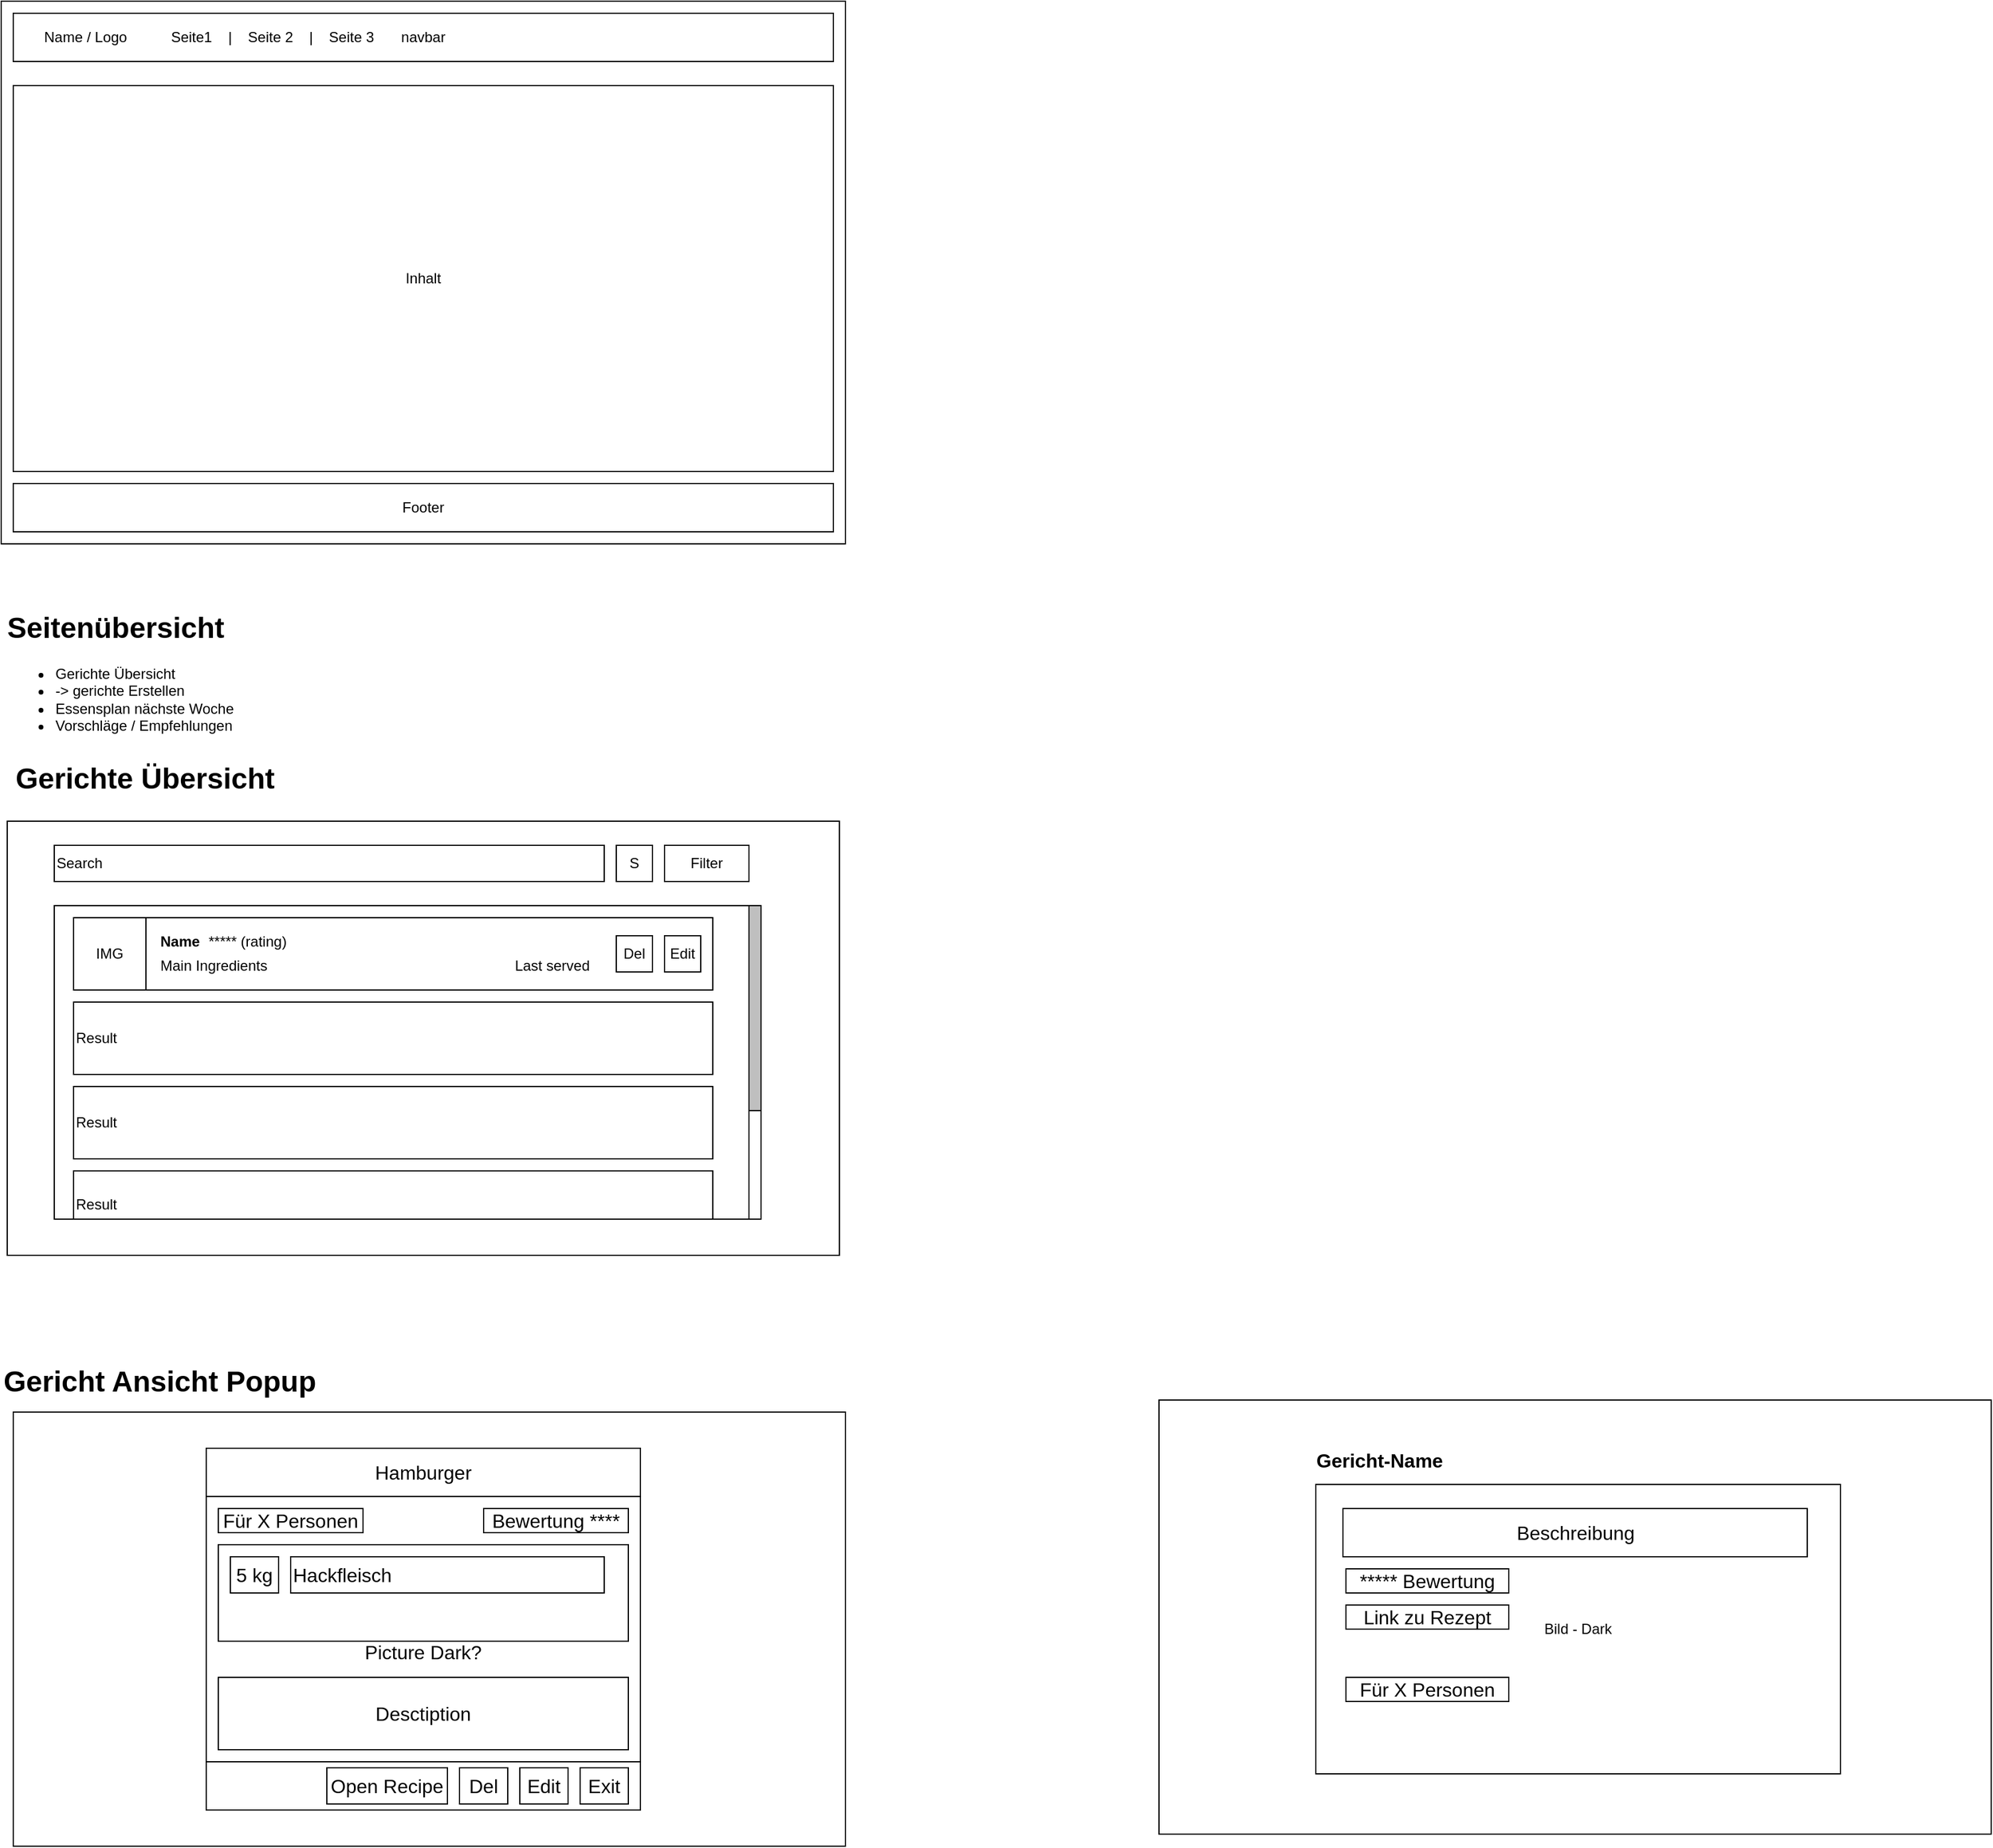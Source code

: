 <mxfile version="14.4.3" type="device"><diagram id="DhD5etSHtqq4pYEx-dr0" name="Seite-1"><mxGraphModel dx="1809" dy="828" grid="1" gridSize="10" guides="1" tooltips="1" connect="1" arrows="1" fold="1" page="1" pageScale="1" pageWidth="3300" pageHeight="4681" math="0" shadow="0"><root><mxCell id="0"/><mxCell id="1" parent="0"/><mxCell id="2" value="Seite" style="rounded=0;whiteSpace=wrap;html=1;" parent="1" vertex="1"><mxGeometry x="80" y="80" width="700" height="450" as="geometry"/></mxCell><mxCell id="3" value="navbar" style="rounded=0;whiteSpace=wrap;html=1;" parent="1" vertex="1"><mxGeometry x="90" y="90" width="680" height="40" as="geometry"/></mxCell><mxCell id="4" value="Footer" style="rounded=0;whiteSpace=wrap;html=1;" parent="1" vertex="1"><mxGeometry x="90" y="480" width="680" height="40" as="geometry"/></mxCell><mxCell id="5" value="Name / Logo" style="text;html=1;strokeColor=none;fillColor=none;align=center;verticalAlign=middle;whiteSpace=wrap;rounded=0;" parent="1" vertex="1"><mxGeometry x="110" y="100" width="80" height="20" as="geometry"/></mxCell><mxCell id="6" value="Seite1&amp;nbsp; &amp;nbsp; |&amp;nbsp; &amp;nbsp; Seite 2&amp;nbsp; &amp;nbsp; |&amp;nbsp; &amp;nbsp; Seite 3" style="text;html=1;strokeColor=none;fillColor=none;align=center;verticalAlign=middle;whiteSpace=wrap;rounded=0;" parent="1" vertex="1"><mxGeometry x="210" y="100" width="190" height="20" as="geometry"/></mxCell><mxCell id="7" value="Inhalt" style="rounded=0;whiteSpace=wrap;html=1;" parent="1" vertex="1"><mxGeometry x="90" y="150" width="680" height="320" as="geometry"/></mxCell><mxCell id="MJWSV-yRJue_ZSsIYD1P-8" value="&lt;h1&gt;Seitenübersicht&lt;/h1&gt;&lt;p&gt;&lt;/p&gt;&lt;ul&gt;&lt;li&gt;Gerichte Übersicht&amp;nbsp;&lt;/li&gt;&lt;li&gt;-&amp;gt; gerichte Erstellen&lt;/li&gt;&lt;li&gt;Essensplan nächste Woche&lt;/li&gt;&lt;li&gt;Vorschläge / Empfehlungen&lt;/li&gt;&lt;/ul&gt;&lt;p&gt;&lt;/p&gt;" style="text;html=1;strokeColor=none;fillColor=none;spacing=5;spacingTop=-20;whiteSpace=wrap;overflow=hidden;rounded=0;" parent="1" vertex="1"><mxGeometry x="80" y="580" width="330" height="120" as="geometry"/></mxCell><mxCell id="MJWSV-yRJue_ZSsIYD1P-9" value="" style="rounded=0;whiteSpace=wrap;html=1;" parent="1" vertex="1"><mxGeometry x="85" y="760" width="690" height="360" as="geometry"/></mxCell><mxCell id="MJWSV-yRJue_ZSsIYD1P-10" value="&lt;font style=&quot;font-size: 24px&quot;&gt;Gerichte Übersicht&lt;/font&gt;" style="text;html=1;strokeColor=none;fillColor=none;align=left;verticalAlign=middle;whiteSpace=wrap;rounded=0;fontStyle=1" parent="1" vertex="1"><mxGeometry x="90" y="710" width="410" height="30" as="geometry"/></mxCell><mxCell id="MJWSV-yRJue_ZSsIYD1P-12" value="Search" style="rounded=0;whiteSpace=wrap;html=1;align=left;" parent="1" vertex="1"><mxGeometry x="124" y="780" width="456" height="30" as="geometry"/></mxCell><mxCell id="MJWSV-yRJue_ZSsIYD1P-13" value="" style="rounded=0;whiteSpace=wrap;html=1;align=left;" parent="1" vertex="1"><mxGeometry x="124" y="830" width="576" height="260" as="geometry"/></mxCell><mxCell id="MJWSV-yRJue_ZSsIYD1P-14" value="Result" style="rounded=0;whiteSpace=wrap;html=1;align=left;" parent="1" vertex="1"><mxGeometry x="140" y="840" width="530" height="60" as="geometry"/></mxCell><mxCell id="MJWSV-yRJue_ZSsIYD1P-15" value="Result" style="rounded=0;whiteSpace=wrap;html=1;align=left;" parent="1" vertex="1"><mxGeometry x="140" y="910" width="530" height="60" as="geometry"/></mxCell><mxCell id="MJWSV-yRJue_ZSsIYD1P-16" value="Result" style="rounded=0;whiteSpace=wrap;html=1;align=left;" parent="1" vertex="1"><mxGeometry x="140" y="980" width="530" height="60" as="geometry"/></mxCell><mxCell id="MJWSV-yRJue_ZSsIYD1P-17" value="Edit" style="rounded=0;whiteSpace=wrap;html=1;align=center;" parent="1" vertex="1"><mxGeometry x="630" y="855" width="30" height="30" as="geometry"/></mxCell><mxCell id="MJWSV-yRJue_ZSsIYD1P-19" value="Name" style="text;html=1;strokeColor=none;fillColor=none;align=left;verticalAlign=middle;whiteSpace=wrap;rounded=0;fontStyle=1" parent="1" vertex="1"><mxGeometry x="210" y="850" width="40" height="20" as="geometry"/></mxCell><mxCell id="MJWSV-yRJue_ZSsIYD1P-20" value="&lt;span&gt;IMG&lt;/span&gt;" style="rounded=0;whiteSpace=wrap;html=1;align=center;" parent="1" vertex="1"><mxGeometry x="140" y="840" width="60" height="60" as="geometry"/></mxCell><mxCell id="MJWSV-yRJue_ZSsIYD1P-21" value="Del" style="rounded=0;whiteSpace=wrap;html=1;align=center;" parent="1" vertex="1"><mxGeometry x="590" y="855" width="30" height="30" as="geometry"/></mxCell><mxCell id="MJWSV-yRJue_ZSsIYD1P-22" value="***** (rating)" style="text;html=1;strokeColor=none;fillColor=none;align=left;verticalAlign=middle;whiteSpace=wrap;rounded=0;" parent="1" vertex="1"><mxGeometry x="250" y="850" width="70" height="20" as="geometry"/></mxCell><mxCell id="MJWSV-yRJue_ZSsIYD1P-23" value="Main Ingredients" style="text;html=1;strokeColor=none;fillColor=none;align=left;verticalAlign=middle;whiteSpace=wrap;rounded=0;fontStyle=0" parent="1" vertex="1"><mxGeometry x="210" y="870" width="110" height="20" as="geometry"/></mxCell><mxCell id="MJWSV-yRJue_ZSsIYD1P-24" value="Last served" style="text;html=1;strokeColor=none;fillColor=none;align=right;verticalAlign=middle;whiteSpace=wrap;rounded=0;fontStyle=0" parent="1" vertex="1"><mxGeometry x="460" y="870" width="110" height="20" as="geometry"/></mxCell><mxCell id="MJWSV-yRJue_ZSsIYD1P-25" value="Filter" style="rounded=0;whiteSpace=wrap;html=1;align=center;" parent="1" vertex="1"><mxGeometry x="630" y="780" width="70" height="30" as="geometry"/></mxCell><mxCell id="MJWSV-yRJue_ZSsIYD1P-26" value="" style="rounded=0;whiteSpace=wrap;html=1;align=center;" parent="1" vertex="1"><mxGeometry x="700" y="830" width="10" height="260" as="geometry"/></mxCell><mxCell id="MJWSV-yRJue_ZSsIYD1P-27" value="" style="rounded=0;whiteSpace=wrap;html=1;align=center;fillColor=#BFBFBF;" parent="1" vertex="1"><mxGeometry x="700" y="830" width="10" height="170" as="geometry"/></mxCell><mxCell id="MJWSV-yRJue_ZSsIYD1P-28" value="&lt;br&gt;Result" style="rounded=0;whiteSpace=wrap;html=1;align=left;" parent="1" vertex="1"><mxGeometry x="140" y="1050" width="530" height="40" as="geometry"/></mxCell><mxCell id="3yPms_h3vOzZ6-XOMgG1-7" value="S" style="rounded=0;whiteSpace=wrap;html=1;align=center;" parent="1" vertex="1"><mxGeometry x="590" y="780" width="30" height="30" as="geometry"/></mxCell><mxCell id="oi_kL40SGaFQqt8xk8L_-7" value="" style="rounded=0;whiteSpace=wrap;html=1;" vertex="1" parent="1"><mxGeometry x="1040" y="1240" width="690" height="360" as="geometry"/></mxCell><mxCell id="oi_kL40SGaFQqt8xk8L_-8" value="&lt;font style=&quot;font-size: 24px&quot;&gt;Gericht Ansicht Popup&lt;/font&gt;" style="text;html=1;strokeColor=none;fillColor=none;align=left;verticalAlign=middle;whiteSpace=wrap;rounded=0;fontStyle=1" vertex="1" parent="1"><mxGeometry x="80" y="1210" width="410" height="30" as="geometry"/></mxCell><mxCell id="oi_kL40SGaFQqt8xk8L_-10" value="Bild - Dark" style="rounded=0;whiteSpace=wrap;html=1;" vertex="1" parent="1"><mxGeometry x="1170" y="1310" width="435" height="240" as="geometry"/></mxCell><mxCell id="oi_kL40SGaFQqt8xk8L_-11" value="Gericht-Name" style="text;html=1;strokeColor=none;fillColor=none;align=center;verticalAlign=middle;whiteSpace=wrap;rounded=0;fontStyle=1;fontSize=16;" vertex="1" parent="1"><mxGeometry x="1167.5" y="1280" width="110" height="20" as="geometry"/></mxCell><mxCell id="oi_kL40SGaFQqt8xk8L_-13" value="Beschreibung" style="rounded=0;whiteSpace=wrap;html=1;fontSize=16;" vertex="1" parent="1"><mxGeometry x="1192.5" y="1330" width="385" height="40" as="geometry"/></mxCell><mxCell id="oi_kL40SGaFQqt8xk8L_-14" value="***** Bewertung" style="rounded=0;whiteSpace=wrap;html=1;fontSize=16;" vertex="1" parent="1"><mxGeometry x="1195" y="1380" width="135" height="20" as="geometry"/></mxCell><mxCell id="oi_kL40SGaFQqt8xk8L_-15" value="Für X Personen" style="rounded=0;whiteSpace=wrap;html=1;fontSize=16;" vertex="1" parent="1"><mxGeometry x="1195" y="1470" width="135" height="20" as="geometry"/></mxCell><mxCell id="oi_kL40SGaFQqt8xk8L_-17" value="Link zu Rezept" style="rounded=0;whiteSpace=wrap;html=1;fontSize=16;" vertex="1" parent="1"><mxGeometry x="1195" y="1410" width="135" height="20" as="geometry"/></mxCell><mxCell id="oi_kL40SGaFQqt8xk8L_-18" value="" style="rounded=0;whiteSpace=wrap;html=1;" vertex="1" parent="1"><mxGeometry x="90" y="1250" width="690" height="360" as="geometry"/></mxCell><mxCell id="oi_kL40SGaFQqt8xk8L_-19" value="" style="rounded=0;whiteSpace=wrap;html=1;fontSize=16;" vertex="1" parent="1"><mxGeometry x="250" y="1280" width="360" height="300" as="geometry"/></mxCell><mxCell id="oi_kL40SGaFQqt8xk8L_-21" value="Hamburger" style="rounded=0;whiteSpace=wrap;html=1;fontSize=16;" vertex="1" parent="1"><mxGeometry x="250" y="1280" width="360" height="40" as="geometry"/></mxCell><mxCell id="oi_kL40SGaFQqt8xk8L_-22" value="" style="rounded=0;whiteSpace=wrap;html=1;fontSize=16;" vertex="1" parent="1"><mxGeometry x="250" y="1540" width="360" height="40" as="geometry"/></mxCell><mxCell id="oi_kL40SGaFQqt8xk8L_-23" value="Edit" style="rounded=0;whiteSpace=wrap;html=1;fontSize=16;" vertex="1" parent="1"><mxGeometry x="510" y="1545" width="40" height="30" as="geometry"/></mxCell><mxCell id="oi_kL40SGaFQqt8xk8L_-24" value="Del" style="rounded=0;whiteSpace=wrap;html=1;fontSize=16;" vertex="1" parent="1"><mxGeometry x="460" y="1545" width="40" height="30" as="geometry"/></mxCell><mxCell id="oi_kL40SGaFQqt8xk8L_-25" value="Exit" style="rounded=0;whiteSpace=wrap;html=1;fontSize=16;" vertex="1" parent="1"><mxGeometry x="560" y="1545" width="40" height="30" as="geometry"/></mxCell><mxCell id="oi_kL40SGaFQqt8xk8L_-26" value="&lt;br&gt;&lt;br&gt;Picture Dark?" style="rounded=0;whiteSpace=wrap;html=1;fontSize=16;" vertex="1" parent="1"><mxGeometry x="250" y="1320" width="360" height="220" as="geometry"/></mxCell><mxCell id="oi_kL40SGaFQqt8xk8L_-27" value="Desctiption" style="rounded=0;whiteSpace=wrap;html=1;fontSize=16;" vertex="1" parent="1"><mxGeometry x="260" y="1470" width="340" height="60" as="geometry"/></mxCell><mxCell id="oi_kL40SGaFQqt8xk8L_-28" value="Für X Personen" style="rounded=0;whiteSpace=wrap;html=1;fontSize=16;" vertex="1" parent="1"><mxGeometry x="260" y="1330" width="120" height="20" as="geometry"/></mxCell><mxCell id="oi_kL40SGaFQqt8xk8L_-29" value="Bewertung ****" style="rounded=0;whiteSpace=wrap;html=1;fontSize=16;" vertex="1" parent="1"><mxGeometry x="480" y="1330" width="120" height="20" as="geometry"/></mxCell><mxCell id="oi_kL40SGaFQqt8xk8L_-30" value="&lt;div&gt;&lt;br&gt;&lt;/div&gt;" style="rounded=0;whiteSpace=wrap;html=1;fontSize=16;align=left;" vertex="1" parent="1"><mxGeometry x="260" y="1360" width="340" height="80" as="geometry"/></mxCell><mxCell id="oi_kL40SGaFQqt8xk8L_-31" value="Hackfleisch" style="rounded=0;whiteSpace=wrap;html=1;fontSize=16;align=left;" vertex="1" parent="1"><mxGeometry x="320" y="1370" width="260" height="30" as="geometry"/></mxCell><mxCell id="oi_kL40SGaFQqt8xk8L_-32" value="5 kg" style="rounded=0;whiteSpace=wrap;html=1;fontSize=16;" vertex="1" parent="1"><mxGeometry x="270" y="1370" width="40" height="30" as="geometry"/></mxCell><mxCell id="oi_kL40SGaFQqt8xk8L_-33" value="Open Recipe" style="rounded=0;whiteSpace=wrap;html=1;fontSize=16;" vertex="1" parent="1"><mxGeometry x="350" y="1545" width="100" height="30" as="geometry"/></mxCell></root></mxGraphModel></diagram></mxfile>